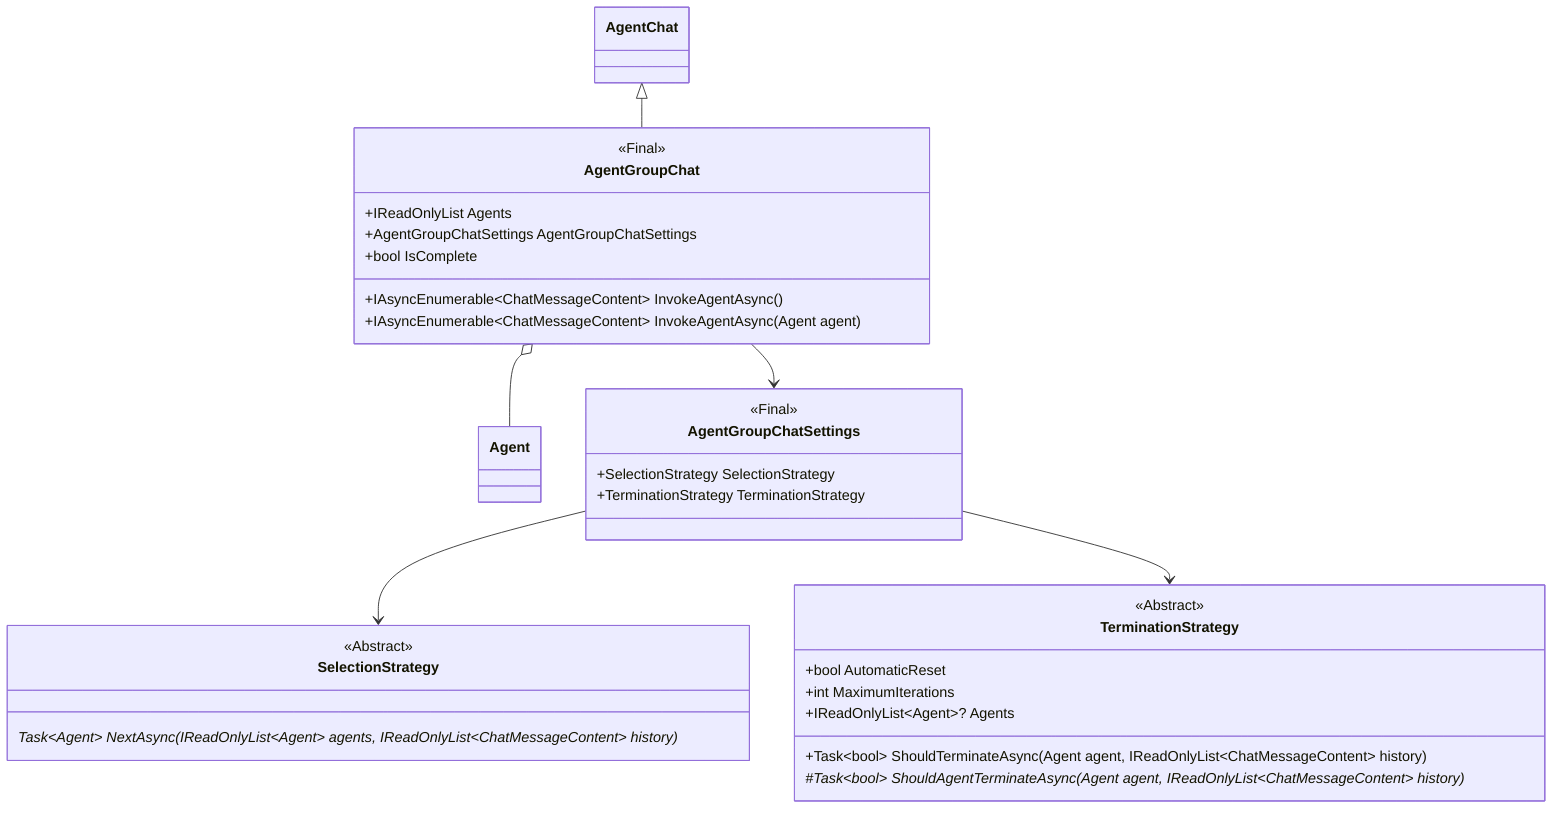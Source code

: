 classDiagram

	Agent
    AgentChannel
	AgentChat
	
    AgentChat <|-- AgentGroupChat
    AgentGroupChat o-- Agent
    AgentGroupChat --> AgentGroupChatSettings
    class AgentGroupChat {
        <<Final>>
        +IReadOnlyList<Agent> Agents
        +AgentGroupChatSettings AgentGroupChatSettings
        +bool IsComplete
        +IAsyncEnumerable~ChatMessageContent~ InvokeAgentAsync()
        +IAsyncEnumerable~ChatMessageContent~ InvokeAgentAsync(Agent agent)
    }

    AgentGroupChatSettings --> SelectionStrategy
    AgentGroupChatSettings --> TerminationStrategy
    class AgentGroupChatSettings {
        <<Final>>
        +SelectionStrategy SelectionStrategy
        +TerminationStrategy TerminationStrategy
    }
	
    class SelectionStrategy {
        <<Abstract>>
        Task~Agent~ NextAsync(IReadOnlyList~Agent~ agents, IReadOnlyList~ChatMessageContent~ history)*
    }    

    class TerminationStrategy {
        <<Abstract>>
        +bool AutomaticReset
        +int MaximumIterations
        +IReadOnlyList~Agent~? Agents
        +Task~bool~ ShouldTerminateAsync(Agent agent, IReadOnlyList~ChatMessageContent~ history)
        #Task~bool~ ShouldAgentTerminateAsync(Agent agent, IReadOnlyList~ChatMessageContent~ history)*
    }